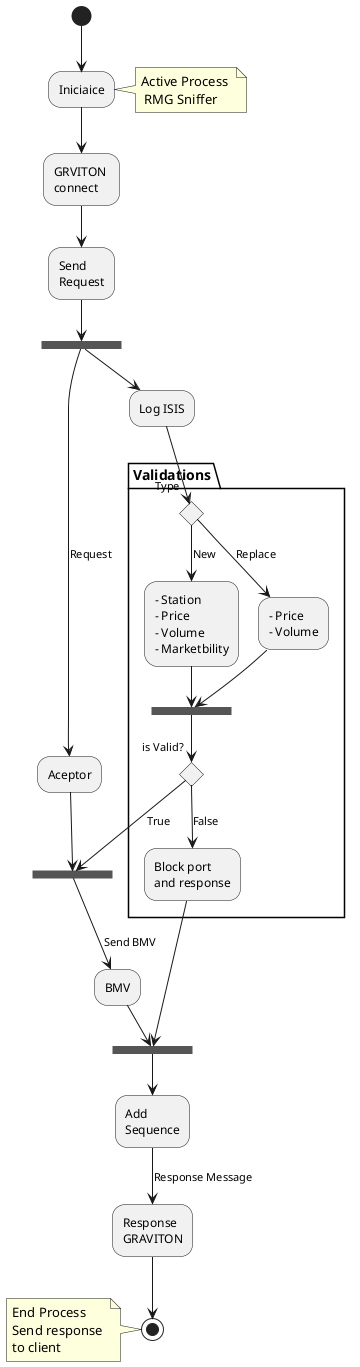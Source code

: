 @startuml activity Sniffer
'!theme cerulean

(*) --> "Iniciaice" as ini
note right: Active Process \n RMG Sniffer
-->"GRVITON \nconnect"
--> "Send \nRequest"
-->===Sniffer===
-->[Request] "Aceptor"
-->===EndSniffer===

===Sniffer=== --> "Log ISIS"
partition Validations {
    if "Type" then
        -->[New] "- Station \n- Price \n- Volume \n- Marketbility" as vs
    else
        -->[Replace] "- Price \n- Volume" as vsr
    endif
    
    vs --> === BlockPort ===
    vsr --> === BlockPort ===
    
    --> if "is Valid?" then
        -->[True] ===EndSniffer===
    else
        -->[False] "Block port \nand response" as byr
    endif

}

===EndSniffer=== -->[Send BMV] "BMV"

--> === ResponseCliesnt ===
byr --> === ResponseCliesnt ===
--> "Add \nSequence"
-->[Response Message] "Response \nGRAVITON"

--> (*)
note left
    End Process
    Send response 
    to client
end note


@enduml
